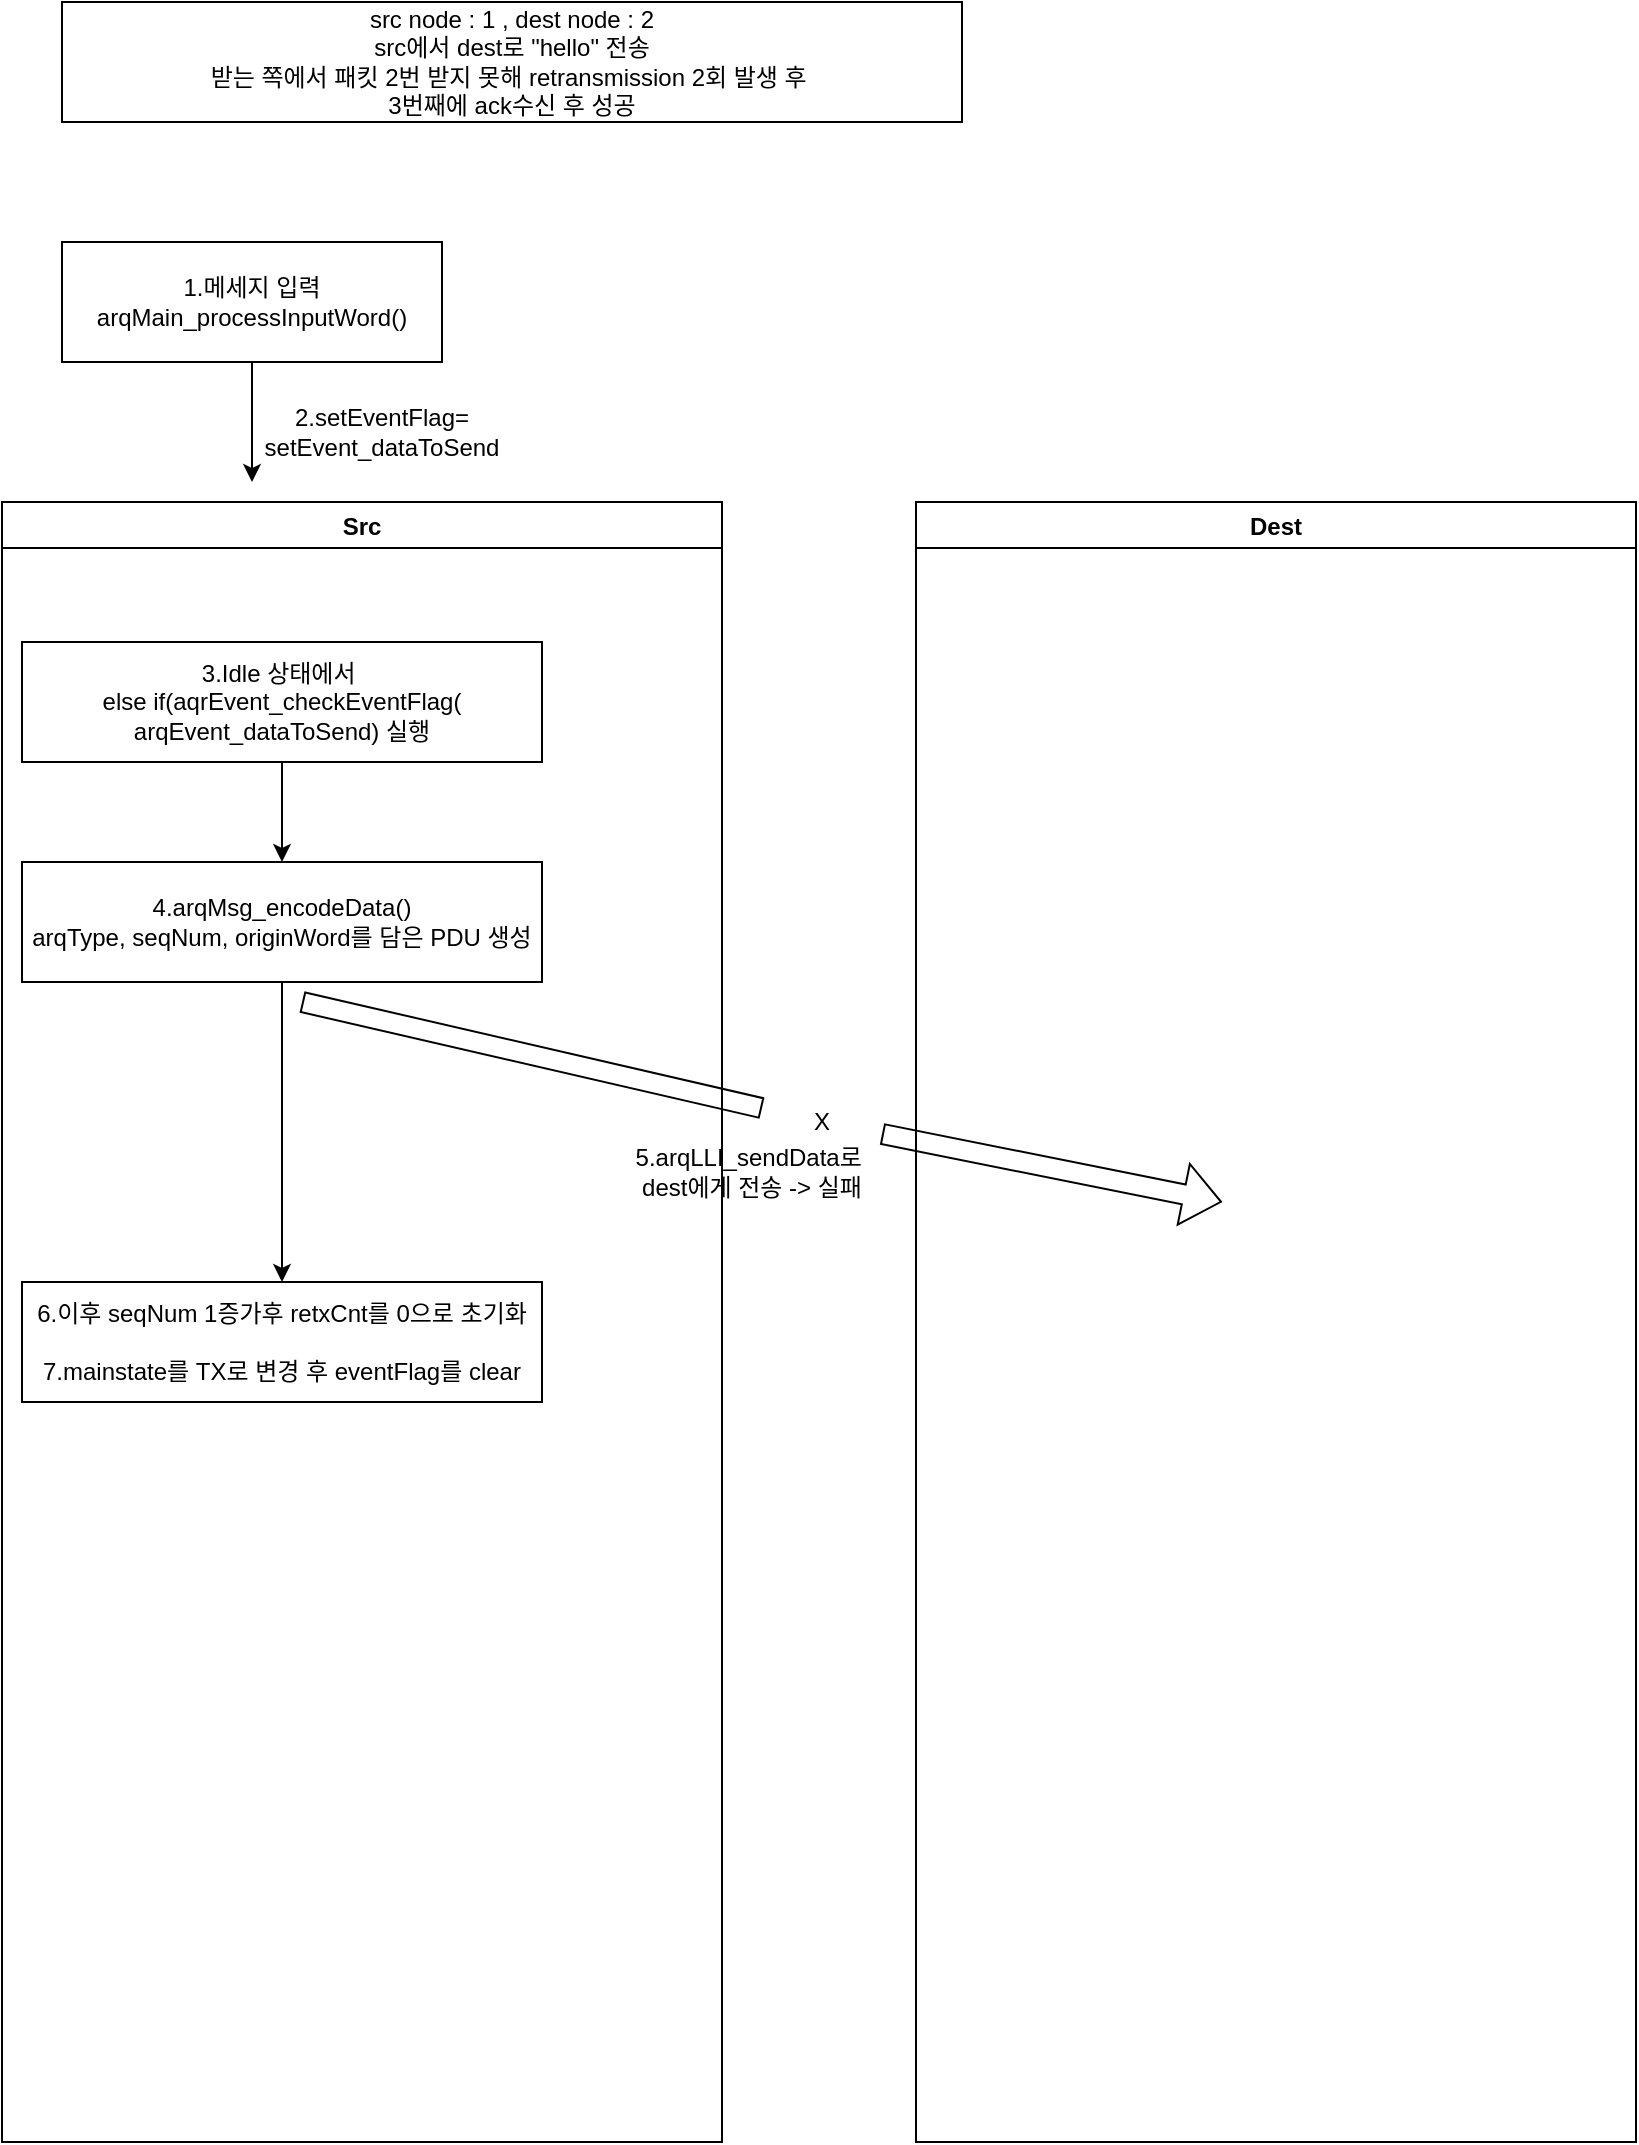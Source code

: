 <mxfile version="19.0.1" type="github">
  <diagram id="C5RBs43oDa-KdzZeNtuy" name="Page-1">
    <mxGraphModel dx="736" dy="437" grid="1" gridSize="10" guides="1" tooltips="1" connect="1" arrows="1" fold="1" page="1" pageScale="1" pageWidth="827" pageHeight="1169" math="0" shadow="0">
      <root>
        <mxCell id="WIyWlLk6GJQsqaUBKTNV-0" />
        <mxCell id="WIyWlLk6GJQsqaUBKTNV-1" parent="WIyWlLk6GJQsqaUBKTNV-0" />
        <mxCell id="22Y69lhMLeswvPPlSt1S-0" value="src node : 1 , dest node : 2&lt;br&gt;src에서 dest로 &quot;hello&quot; 전송&lt;br&gt;받는 쪽에서 패킷 2번 받지 못해 retransmission 2회 발생 후&amp;nbsp;&lt;br&gt;3번째에 ack수신 후 성공" style="rounded=0;whiteSpace=wrap;html=1;" vertex="1" parent="WIyWlLk6GJQsqaUBKTNV-1">
          <mxGeometry x="40" y="40" width="450" height="60" as="geometry" />
        </mxCell>
        <mxCell id="22Y69lhMLeswvPPlSt1S-1" value="1.메세지 입력&lt;br&gt;arqMain_processInputWord()" style="rounded=0;whiteSpace=wrap;html=1;" vertex="1" parent="WIyWlLk6GJQsqaUBKTNV-1">
          <mxGeometry x="40" y="160" width="190" height="60" as="geometry" />
        </mxCell>
        <mxCell id="22Y69lhMLeswvPPlSt1S-5" value="" style="endArrow=classic;html=1;rounded=0;exitX=0.5;exitY=1;exitDx=0;exitDy=0;" edge="1" parent="WIyWlLk6GJQsqaUBKTNV-1" source="22Y69lhMLeswvPPlSt1S-1">
          <mxGeometry width="50" height="50" relative="1" as="geometry">
            <mxPoint x="250" y="350" as="sourcePoint" />
            <mxPoint x="135" y="280" as="targetPoint" />
          </mxGeometry>
        </mxCell>
        <mxCell id="22Y69lhMLeswvPPlSt1S-9" value="2.setEventFlag=&lt;br&gt;setEvent_dataToSend" style="text;html=1;strokeColor=none;fillColor=none;align=center;verticalAlign=middle;whiteSpace=wrap;rounded=0;" vertex="1" parent="WIyWlLk6GJQsqaUBKTNV-1">
          <mxGeometry x="170" y="240" width="60" height="30" as="geometry" />
        </mxCell>
        <mxCell id="22Y69lhMLeswvPPlSt1S-31" value="Dest" style="swimlane;" vertex="1" parent="WIyWlLk6GJQsqaUBKTNV-1">
          <mxGeometry x="467" y="290" width="360" height="820" as="geometry" />
        </mxCell>
        <mxCell id="22Y69lhMLeswvPPlSt1S-41" value="Src" style="swimlane;" vertex="1" parent="WIyWlLk6GJQsqaUBKTNV-1">
          <mxGeometry x="10" y="290" width="360" height="820" as="geometry" />
        </mxCell>
        <mxCell id="22Y69lhMLeswvPPlSt1S-42" value="3.Idle 상태에서&amp;nbsp;&lt;br&gt;else if(aqrEvent_checkEventFlag(&lt;br&gt;arqEvent_dataToSend) 실행" style="rounded=0;whiteSpace=wrap;html=1;" vertex="1" parent="22Y69lhMLeswvPPlSt1S-41">
          <mxGeometry x="10" y="70" width="260" height="60" as="geometry" />
        </mxCell>
        <mxCell id="22Y69lhMLeswvPPlSt1S-43" value="&lt;span style=&quot;&quot;&gt;4.arqMsg_encodeData()&lt;/span&gt;&lt;br style=&quot;&quot;&gt;&lt;span style=&quot;&quot;&gt;arqType, seqNum, originWord를 담은 PDU 생성&lt;/span&gt;" style="rounded=0;whiteSpace=wrap;html=1;" vertex="1" parent="22Y69lhMLeswvPPlSt1S-41">
          <mxGeometry x="10" y="180" width="260" height="60" as="geometry" />
        </mxCell>
        <mxCell id="22Y69lhMLeswvPPlSt1S-57" value="6.이후 seqNum 1증가후 retxCnt를 0으로 초기화&lt;br&gt;&lt;br&gt;7.mainstate를 TX로 변경 후 eventFlag를 clear" style="rounded=0;whiteSpace=wrap;html=1;" vertex="1" parent="22Y69lhMLeswvPPlSt1S-41">
          <mxGeometry x="10" y="390" width="260" height="60" as="geometry" />
        </mxCell>
        <mxCell id="22Y69lhMLeswvPPlSt1S-58" value="" style="endArrow=classic;html=1;rounded=0;fontSize=36;exitX=0.5;exitY=1;exitDx=0;exitDy=0;" edge="1" parent="22Y69lhMLeswvPPlSt1S-41" source="22Y69lhMLeswvPPlSt1S-42" target="22Y69lhMLeswvPPlSt1S-43">
          <mxGeometry width="50" height="50" relative="1" as="geometry">
            <mxPoint x="280" y="360" as="sourcePoint" />
            <mxPoint x="330" y="310" as="targetPoint" />
          </mxGeometry>
        </mxCell>
        <mxCell id="22Y69lhMLeswvPPlSt1S-59" value="" style="endArrow=classic;html=1;rounded=0;fontSize=36;exitX=0.5;exitY=1;exitDx=0;exitDy=0;entryX=0.5;entryY=0;entryDx=0;entryDy=0;" edge="1" parent="22Y69lhMLeswvPPlSt1S-41" source="22Y69lhMLeswvPPlSt1S-43" target="22Y69lhMLeswvPPlSt1S-57">
          <mxGeometry width="50" height="50" relative="1" as="geometry">
            <mxPoint x="150" y="140" as="sourcePoint" />
            <mxPoint x="150" y="190" as="targetPoint" />
          </mxGeometry>
        </mxCell>
        <mxCell id="22Y69lhMLeswvPPlSt1S-44" value="" style="shape=flexArrow;endArrow=classic;html=1;rounded=0;startArrow=none;" edge="1" parent="WIyWlLk6GJQsqaUBKTNV-1" source="22Y69lhMLeswvPPlSt1S-51">
          <mxGeometry width="50" height="50" relative="1" as="geometry">
            <mxPoint x="160" y="540" as="sourcePoint" />
            <mxPoint x="620" y="640" as="targetPoint" />
          </mxGeometry>
        </mxCell>
        <mxCell id="22Y69lhMLeswvPPlSt1S-45" value="5.arqLLI_sendData로&amp;nbsp;&lt;br&gt;dest에게 전송 -&amp;gt; 실패" style="text;html=1;strokeColor=none;fillColor=none;align=center;verticalAlign=middle;whiteSpace=wrap;rounded=0;" vertex="1" parent="WIyWlLk6GJQsqaUBKTNV-1">
          <mxGeometry x="290" y="610" width="190" height="30" as="geometry" />
        </mxCell>
        <mxCell id="22Y69lhMLeswvPPlSt1S-51" value="X" style="text;html=1;strokeColor=none;fillColor=none;align=center;verticalAlign=middle;whiteSpace=wrap;rounded=0;" vertex="1" parent="WIyWlLk6GJQsqaUBKTNV-1">
          <mxGeometry x="390" y="585" width="60" height="30" as="geometry" />
        </mxCell>
        <mxCell id="22Y69lhMLeswvPPlSt1S-54" value="" style="shape=flexArrow;endArrow=none;html=1;rounded=0;" edge="1" parent="WIyWlLk6GJQsqaUBKTNV-1" target="22Y69lhMLeswvPPlSt1S-51">
          <mxGeometry width="50" height="50" relative="1" as="geometry">
            <mxPoint x="160" y="540" as="sourcePoint" />
            <mxPoint x="620" y="640" as="targetPoint" />
          </mxGeometry>
        </mxCell>
      </root>
    </mxGraphModel>
  </diagram>
</mxfile>
